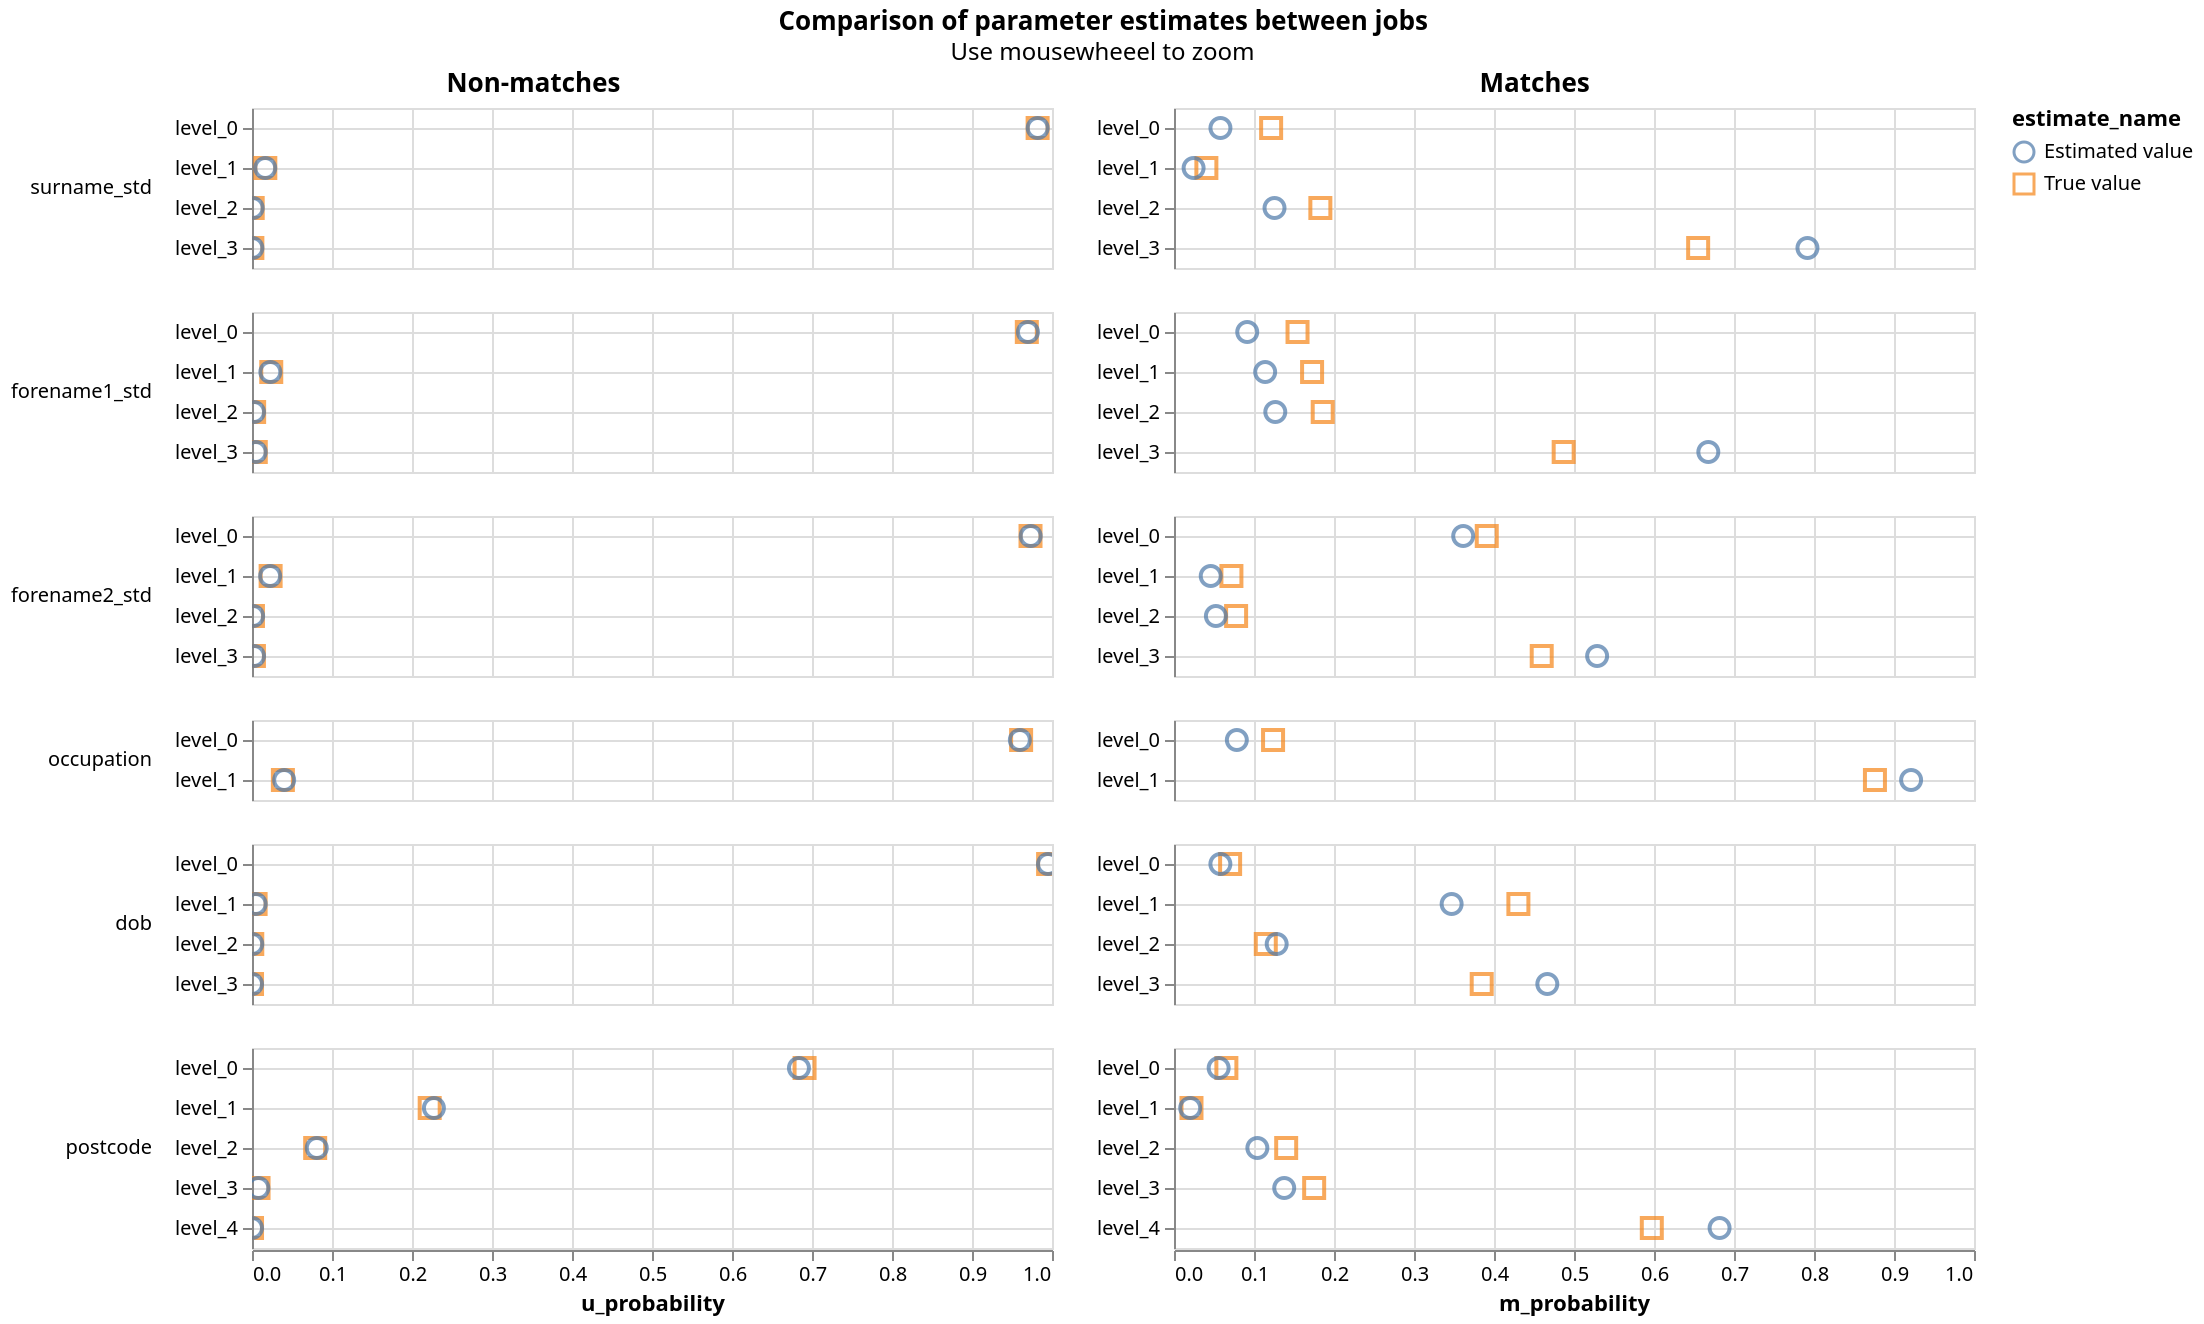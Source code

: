 {"config": {"view": {"continuousWidth": 400, "continuousHeight": 300}, "title": {"anchor": "middle"}}, "hconcat": [{"mark": {"type": "point", "filled": false, "opacity": 0.7, "size": 100}, "encoding": {"color": {"type": "nominal", "field": "estimate_name"}, "row": {"type": "nominal", "field": "column_name", "header": {"labelAlign": "left", "labelAnchor": "middle", "labelAngle": 0}, "sort": {"field": "gamma_index"}, "title": null}, "shape": {"type": "nominal", "field": "estimate_name", "scale": {"range": ["circle", "square", "triangle", "diamond"]}}, "tooltip": [{"type": "nominal", "field": "column_name"}, {"type": "nominal", "field": "estimate_name"}, {"type": "quantitative", "field": "m_probability"}, {"type": "quantitative", "field": "u_probability"}], "x": {"type": "quantitative", "field": "u_probability", "scale": {"domain": [0, 1]}}, "y": {"type": "nominal", "axis": {"grid": true, "title": null}, "field": "level_name"}}, "resolve": {"scale": {"y": "independent"}}, "selection": {"selector076": {"type": "interval", "bind": "scales", "encodings": ["x", "y"]}}, "title": "Non-matches", "transform": [{"filter": "(datum.gamma_index !== 1000000)"}]}, {"mark": {"type": "point", "filled": false, "opacity": 0.7, "size": 100}, "encoding": {"color": {"type": "nominal", "field": "estimate_name"}, "row": {"type": "nominal", "field": "column_name", "header": {"labels": false}, "sort": {"field": "gamma_index"}, "title": null}, "shape": {"type": "nominal", "field": "estimate_name", "scale": {"range": ["circle", "square", "triangle", "diamond", "cross"]}}, "tooltip": [{"type": "nominal", "field": "column_name"}, {"type": "nominal", "field": "estimate_name"}, {"type": "quantitative", "field": "m_probability"}, {"type": "quantitative", "field": "u_probability"}], "x": {"type": "quantitative", "field": "m_probability", "scale": {"domain": [0, 1]}}, "y": {"type": "nominal", "axis": {"grid": true, "title": null}, "field": "level_name"}}, "resolve": {"scale": {"y": "independent"}}, "selection": {"selector076": {"type": "interval", "bind": "scales", "encodings": ["x", "y"]}}, "title": "Matches", "transform": [{"filter": "(datum.gamma_index !== 1000001)"}]}], "data": {"name": "data-ee2416515a4832f1bd30193c5ad65c6c"}, "title": {"text": "Comparison of parameter estimates between jobs", "subtitle": "Use mousewheeel to zoom"}, "$schema": "https://vega.github.io/schema/vega-lite/v4.8.1.json", "datasets": {"data-ee2416515a4832f1bd30193c5ad65c6c": [{"m_probability": 0.12140211638205875, "u_probability": 0.9820176627699425, "bayes_factor": 0.12362518616989443, "log2_bayes_factor": -3.0159554013150593, "gamma_column_name": "gamma_surname_std", "level_name": "level_0", "gamma_index": 0, "column_name": "surname_std", "max_gamma_index": 3, "num_levels": 4, "level_proportion": null, "estimate_name": "True value"}, {"m_probability": 0.040466007404380305, "u_probability": 0.016641037570868815, "bayes_factor": 2.431699780260012, "log2_bayes_factor": 1.281965123408973, "gamma_column_name": "gamma_surname_std", "level_name": "level_1", "gamma_index": 1, "column_name": "surname_std", "max_gamma_index": 3, "num_levels": 4, "level_proportion": null, "estimate_name": "True value"}, {"m_probability": 0.18294854463667662, "u_probability": 0.0008705474456535192, "bayes_factor": 210.15344488126928, "log2_bayes_factor": 7.715299295431348, "gamma_column_name": "gamma_surname_std", "level_name": "level_2", "gamma_index": 2, "column_name": "surname_std", "max_gamma_index": 3, "num_levels": 4, "level_proportion": null, "estimate_name": "True value"}, {"m_probability": 0.6551833315768844, "u_probability": 0.00047075221353524294, "bayes_factor": 1391.7796087597876, "log2_bayes_factor": 10.442715060128476, "gamma_column_name": "gamma_surname_std", "level_name": "level_3", "gamma_index": 3, "column_name": "surname_std", "max_gamma_index": 3, "num_levels": 4, "level_proportion": null, "estimate_name": "True value"}, {"m_probability": 0.05804723250199724, "u_probability": 0.9821113543021042, "bayes_factor": 0.05910453254381327, "log2_bayes_factor": -4.080587419308554, "gamma_column_name": "gamma_surname_std", "level_name": "level_0", "gamma_index": 0, "column_name": "surname_std", "max_gamma_index": 3, "num_levels": 4, "level_proportion": null, "estimate_name": "Estimated value"}, {"m_probability": 0.02450217267677071, "u_probability": 0.016539107782578024, "bayes_factor": 1.4814688312619153, "log2_bayes_factor": 0.5670282736451999, "gamma_column_name": "gamma_surname_std", "level_name": "level_1", "gamma_index": 1, "column_name": "surname_std", "max_gamma_index": 3, "num_levels": 4, "level_proportion": null, "estimate_name": "Estimated value"}, {"m_probability": 0.1256406641788184, "u_probability": 0.0008671767389992919, "bayes_factor": 144.88472594849085, "log2_bayes_factor": 7.178761700750618, "gamma_column_name": "gamma_surname_std", "level_name": "level_2", "gamma_index": 2, "column_name": "surname_std", "max_gamma_index": 3, "num_levels": 4, "level_proportion": null, "estimate_name": "Estimated value"}, {"m_probability": 0.791809930642413, "u_probability": 0.0004823611763184986, "bayes_factor": 1641.5291476932387, "log2_bayes_factor": 10.680824651910262, "gamma_column_name": "gamma_surname_std", "level_name": "level_3", "gamma_index": 3, "column_name": "surname_std", "max_gamma_index": 3, "num_levels": 4, "level_proportion": null, "estimate_name": "Estimated value"}, {"m_probability": 0.1544114219741055, "u_probability": 0.9685299347157791, "bayes_factor": 0.15942865206269383, "log2_bayes_factor": -2.649017165219416, "gamma_column_name": "gamma_forename1_std", "level_name": "level_0", "gamma_index": 0, "column_name": "forename1_std", "max_gamma_index": 3, "num_levels": 4, "level_proportion": null, "estimate_name": "True value"}, {"m_probability": 0.1726021061236783, "u_probability": 0.024072433104985948, "bayes_factor": 7.170114685579019, "log2_bayes_factor": 2.8419961949373436, "gamma_column_name": "gamma_forename1_std", "level_name": "level_1", "gamma_index": 1, "column_name": "forename1_std", "max_gamma_index": 3, "num_levels": 4, "level_proportion": null, "estimate_name": "True value"}, {"m_probability": 0.18588889964539387, "u_probability": 0.0026674924563188872, "bayes_factor": 69.6867573908414, "log2_bayes_factor": 6.122812620970769, "gamma_column_name": "gamma_forename1_std", "level_name": "level_2", "gamma_index": 2, "column_name": "forename1_std", "max_gamma_index": 3, "num_levels": 4, "level_proportion": null, "estimate_name": "True value"}, {"m_probability": 0.4870975722568223, "u_probability": 0.004730139722916126, "bayes_factor": 102.97741732595739, "log2_bayes_factor": 6.6861841826790025, "gamma_column_name": "gamma_forename1_std", "level_name": "level_3", "gamma_index": 3, "column_name": "forename1_std", "max_gamma_index": 3, "num_levels": 4, "level_proportion": null, "estimate_name": "True value"}, {"m_probability": 0.09153657049954747, "u_probability": 0.969905943692851, "bayes_factor": 0.09437674971969777, "log2_bayes_factor": -3.4054247030215055, "gamma_column_name": "gamma_forename1_std", "level_name": "level_0", "gamma_index": 0, "column_name": "forename1_std", "max_gamma_index": 3, "num_levels": 4, "level_proportion": null, "estimate_name": "Estimated value"}, {"m_probability": 0.11396035288822919, "u_probability": 0.02293469576093385, "bayes_factor": 4.968906240402161, "log2_bayes_factor": 2.3129283195529413, "gamma_column_name": "gamma_forename1_std", "level_name": "level_1", "gamma_index": 1, "column_name": "forename1_std", "max_gamma_index": 3, "num_levels": 4, "level_proportion": null, "estimate_name": "Estimated value"}, {"m_probability": 0.12661039495592427, "u_probability": 0.002519535742279214, "bayes_factor": 50.251478012925666, "log2_bayes_factor": 5.651094124821906, "gamma_column_name": "gamma_forename1_std", "level_name": "level_2", "gamma_index": 2, "column_name": "forename1_std", "max_gamma_index": 3, "num_levels": 4, "level_proportion": null, "estimate_name": "Estimated value"}, {"m_probability": 0.6678926816562988, "u_probability": 0.004639824803935962, "bayes_factor": 143.9478234371534, "log2_bayes_factor": 7.169402164572808, "gamma_column_name": "gamma_forename1_std", "level_name": "level_3", "gamma_index": 3, "column_name": "forename1_std", "max_gamma_index": 3, "num_levels": 4, "level_proportion": null, "estimate_name": "Estimated value"}, {"m_probability": 0.39095170388214284, "u_probability": 0.9731348586773443, "bayes_factor": 0.4017446301466507, "log2_bayes_factor": -1.3156493544034762, "gamma_column_name": "gamma_forename2_std", "level_name": "level_0", "gamma_index": 0, "column_name": "forename2_std", "max_gamma_index": 3, "num_levels": 4, "level_proportion": null, "estimate_name": "True value"}, {"m_probability": 0.07177189894738198, "u_probability": 0.023269297127766066, "bayes_factor": 3.0844033901539825, "log2_bayes_factor": 1.6249914588057885, "gamma_column_name": "gamma_forename2_std", "level_name": "level_1", "gamma_index": 1, "column_name": "forename2_std", "max_gamma_index": 3, "num_levels": 4, "level_proportion": null, "estimate_name": "True value"}, {"m_probability": 0.07763319554992328, "u_probability": 0.0011865431723374524, "bayes_factor": 65.42804118706304, "log2_bayes_factor": 6.031837174206893, "gamma_column_name": "gamma_forename2_std", "level_name": "level_2", "gamma_index": 2, "column_name": "forename2_std", "max_gamma_index": 3, "num_levels": 4, "level_proportion": null, "estimate_name": "True value"}, {"m_probability": 0.4596432016205519, "u_probability": 0.002409301022552178, "bayes_factor": 190.77865211448372, "log2_bayes_factor": 7.575755934432305, "gamma_column_name": "gamma_forename2_std", "level_name": "level_3", "gamma_index": 3, "column_name": "forename2_std", "max_gamma_index": 3, "num_levels": 4, "level_proportion": null, "estimate_name": "True value"}, {"m_probability": 0.36149445093993765, "u_probability": 0.9733548604955468, "bayes_factor": 0.37139019448251015, "log2_bayes_factor": -1.4289923694314814, "gamma_column_name": "gamma_forename2_std", "level_name": "level_0", "gamma_index": 0, "column_name": "forename2_std", "max_gamma_index": 3, "num_levels": 4, "level_proportion": null, "estimate_name": "Estimated value"}, {"m_probability": 0.04589490468091026, "u_probability": 0.022667539009187738, "bayes_factor": 2.0246972846195552, "log2_bayes_factor": 1.0177062247260014, "gamma_column_name": "gamma_forename2_std", "level_name": "level_1", "gamma_index": 1, "column_name": "forename2_std", "max_gamma_index": 3, "num_levels": 4, "level_proportion": null, "estimate_name": "Estimated value"}, {"m_probability": 0.05236115609369401, "u_probability": 0.0014172048457220042, "bayes_factor": 36.94678031320044, "log2_bayes_factor": 5.207376742653486, "gamma_column_name": "gamma_forename2_std", "level_name": "level_2", "gamma_index": 2, "column_name": "forename2_std", "max_gamma_index": 3, "num_levels": 4, "level_proportion": null, "estimate_name": "Estimated value"}, {"m_probability": 0.5289084609231074, "u_probability": 0.0025603956495434273, "bayes_factor": 206.57294157542526, "log2_bayes_factor": 7.690507481676075, "gamma_column_name": "gamma_forename2_std", "level_name": "level_3", "gamma_index": 3, "column_name": "forename2_std", "max_gamma_index": 3, "num_levels": 4, "level_proportion": null, "estimate_name": "Estimated value"}, {"m_probability": 0.12383415602114342, "u_probability": 0.9613885865226609, "bayes_factor": 0.1288075995046406, "log2_bayes_factor": -2.956710381526239, "gamma_column_name": "gamma_occupation", "level_name": "level_0", "gamma_index": 0, "column_name": "occupation", "max_gamma_index": 1, "num_levels": 2, "level_proportion": null, "estimate_name": "True value"}, {"m_probability": 0.8761658439788566, "u_probability": 0.03861141347733908, "bayes_factor": 22.69188732220527, "log2_bayes_factor": 4.5041047002463035, "gamma_column_name": "gamma_occupation", "level_name": "level_1", "gamma_index": 1, "column_name": "occupation", "max_gamma_index": 1, "num_levels": 2, "level_proportion": null, "estimate_name": "True value"}, {"m_probability": 0.07854092479987937, "u_probability": 0.9598105950725482, "bayes_factor": 0.08182960805297505, "log2_bayes_factor": -3.6112332480440976, "gamma_column_name": "gamma_occupation", "level_name": "level_0", "gamma_index": 0, "column_name": "occupation", "max_gamma_index": 1, "num_levels": 2, "level_proportion": null, "estimate_name": "Estimated value"}, {"m_probability": 0.9213716759343128, "u_probability": 0.04018940492745183, "bayes_factor": 22.925735715607956, "log2_bayes_factor": 4.518896127343586, "gamma_column_name": "gamma_occupation", "level_name": "level_1", "gamma_index": 1, "column_name": "occupation", "max_gamma_index": 1, "num_levels": 2, "level_proportion": null, "estimate_name": "Estimated value"}, {"m_probability": 0.0701545640159956, "u_probability": 0.9951338688934656, "bayes_factor": 0.07049761465158817, "log2_bayes_factor": -3.8262817462851957, "gamma_column_name": "gamma_dob", "level_name": "level_0", "gamma_index": 0, "column_name": "dob", "max_gamma_index": 3, "num_levels": 4, "level_proportion": null, "estimate_name": "True value"}, {"m_probability": 0.430486876107942, "u_probability": 0.004511376951052401, "bayes_factor": 95.42250199410167, "log2_bayes_factor": 6.576257609412893, "gamma_column_name": "gamma_dob", "level_name": "level_1", "gamma_index": 1, "column_name": "dob", "max_gamma_index": 3, "num_levels": 4, "level_proportion": null, "estimate_name": "True value"}, {"m_probability": 0.1147337033525214, "u_probability": 0.0003354398246564214, "bayes_factor": 342.03959971073465, "log2_bayes_factor": 8.418019552894766, "gamma_column_name": "gamma_dob", "level_name": "level_2", "gamma_index": 2, "column_name": "dob", "max_gamma_index": 3, "num_levels": 4, "level_proportion": null, "estimate_name": "True value"}, {"m_probability": 0.384624856523541, "u_probability": 1.9314330825580734e-05, "bayes_factor": 19913.962331748364, "log2_bayes_factor": 14.281492685872509, "gamma_column_name": "gamma_dob", "level_name": "level_3", "gamma_index": 3, "column_name": "dob", "max_gamma_index": 3, "num_levels": 4, "level_proportion": null, "estimate_name": "True value"}, {"m_probability": 0.05797598613259199, "u_probability": 0.9950019120768225, "bayes_factor": 0.05826721077508418, "log2_bayes_factor": -4.101171938592939, "gamma_column_name": "gamma_dob", "level_name": "level_0", "gamma_index": 0, "column_name": "dob", "max_gamma_index": 3, "num_levels": 4, "level_proportion": null, "estimate_name": "Estimated value"}, {"m_probability": 0.3470340446830357, "u_probability": 0.004636923193921289, "bayes_factor": 74.84144769487993, "log2_bayes_factor": 6.225765560494702, "gamma_column_name": "gamma_dob", "level_name": "level_1", "gamma_index": 1, "column_name": "dob", "max_gamma_index": 3, "num_levels": 4, "level_proportion": null, "estimate_name": "Estimated value"}, {"m_probability": 0.12834854477035645, "u_probability": 0.0003429498990527578, "bayes_factor": 374.24867342098827, "log2_bayes_factor": 8.547853392224473, "gamma_column_name": "gamma_dob", "level_name": "level_2", "gamma_index": 2, "column_name": "dob", "max_gamma_index": 3, "num_levels": 4, "level_proportion": null, "estimate_name": "Estimated value"}, {"m_probability": 0.46664142441401535, "u_probability": 1.8214830203485597e-05, "bayes_factor": 25618.763348379645, "log2_bayes_factor": 14.644913216110352, "gamma_column_name": "gamma_dob", "level_name": "level_3", "gamma_index": 3, "column_name": "dob", "max_gamma_index": 3, "num_levels": 4, "level_proportion": null, "estimate_name": "Estimated value"}, {"m_probability": 0.06546442261733629, "u_probability": 0.6907122232932208, "bayes_factor": 0.09477814408033917, "log2_bayes_factor": -3.399301778986803, "gamma_column_name": "gamma_postcode", "level_name": "level_0", "gamma_index": 0, "column_name": "postcode", "max_gamma_index": 4, "num_levels": 5, "level_proportion": null, "estimate_name": "True value"}, {"m_probability": 0.021853819347834424, "u_probability": 0.222111677153541, "bayes_factor": 0.09839113201026055, "log2_bayes_factor": -3.3453278984109724, "gamma_column_name": "gamma_postcode", "level_name": "level_1", "gamma_index": 1, "column_name": "postcode", "max_gamma_index": 4, "num_levels": 5, "level_proportion": null, "estimate_name": "True value"}, {"m_probability": 0.1402251994052269, "u_probability": 0.07896987565717088, "bayes_factor": 1.7756796276846323, "log2_bayes_factor": 0.8283713107174787, "gamma_column_name": "gamma_postcode", "level_name": "level_2", "gamma_index": 2, "column_name": "postcode", "max_gamma_index": 4, "num_levels": 5, "level_proportion": null, "estimate_name": "True value"}, {"m_probability": 0.17520711400941888, "u_probability": 0.008186546410062974, "bayes_factor": 21.40183481938767, "log2_bayes_factor": 4.419662581764182, "gamma_column_name": "gamma_postcode", "level_name": "level_3", "gamma_index": 3, "column_name": "postcode", "max_gamma_index": 4, "num_levels": 5, "level_proportion": null, "estimate_name": "True value"}, {"m_probability": 0.5972494446201835, "u_probability": 1.967748600438808e-05, "bayes_factor": 30351.918150875415, "log2_bayes_factor": 14.889500072943456, "gamma_column_name": "gamma_postcode", "level_name": "level_4", "gamma_index": 4, "column_name": "postcode", "max_gamma_index": 4, "num_levels": 5, "level_proportion": null, "estimate_name": "True value"}, {"m_probability": 0.05581175220962682, "u_probability": 0.6836715056752725, "bayes_factor": 0.08163533472775164, "log2_bayes_factor": -3.6146624517628827, "gamma_column_name": "gamma_postcode", "level_name": "level_0", "gamma_index": 0, "column_name": "postcode", "max_gamma_index": 4, "num_levels": 5, "level_proportion": null, "estimate_name": "Estimated value"}, {"m_probability": 0.02025389715648785, "u_probability": 0.22738522416324647, "bayes_factor": 0.08907305754373462, "log2_bayes_factor": -3.4888670725733464, "gamma_column_name": "gamma_postcode", "level_name": "level_1", "gamma_index": 1, "column_name": "postcode", "max_gamma_index": 4, "num_levels": 5, "level_proportion": null, "estimate_name": "Estimated value"}, {"m_probability": 0.10419377564529873, "u_probability": 0.0809636130339601, "bayes_factor": 1.2869210221830734, "log2_bayes_factor": 0.36392351867050116, "gamma_column_name": "gamma_postcode", "level_name": "level_2", "gamma_index": 2, "column_name": "postcode", "max_gamma_index": 4, "num_levels": 5, "level_proportion": null, "estimate_name": "Estimated value"}, {"m_probability": 0.1377701401577579, "u_probability": 0.00796434830806338, "bayes_factor": 17.29835698148393, "log2_bayes_factor": 4.1125631103660005, "gamma_column_name": "gamma_postcode", "level_name": "level_3", "gamma_index": 3, "column_name": "postcode", "max_gamma_index": 4, "num_levels": 5, "level_proportion": null, "estimate_name": "Estimated value"}, {"m_probability": 0.6819704348308288, "u_probability": 1.5308819457700243e-05, "bayes_factor": 44547.55226000146, "log2_bayes_factor": 15.443058542174912, "gamma_column_name": "gamma_postcode", "level_name": "level_4", "gamma_index": 4, "column_name": "postcode", "max_gamma_index": 4, "num_levels": 5, "level_proportion": null, "estimate_name": "Estimated value"}]}}